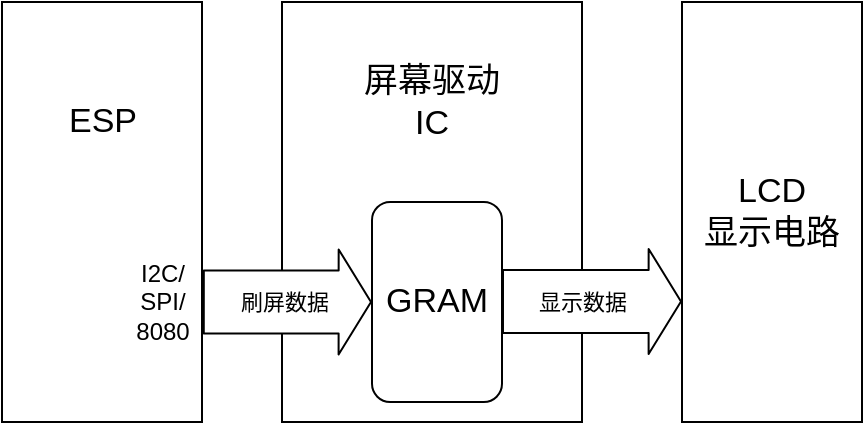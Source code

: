 <mxfile>
    <diagram id="ZN-Y50-iOPjWMrZlISFB" name="Page-1">
        <mxGraphModel dx="369" dy="597" grid="1" gridSize="10" guides="1" tooltips="1" connect="1" arrows="1" fold="1" page="1" pageScale="1" pageWidth="827" pageHeight="1169" background="#ffffff" math="0" shadow="0">
            <root>
                <mxCell id="0"/>
                <mxCell id="1" parent="0"/>
                <mxCell id="12" value="" style="group;fontColor=#000000;" parent="1" vertex="1" connectable="0">
                    <mxGeometry x="240" y="150" width="150" height="210" as="geometry"/>
                </mxCell>
                <mxCell id="3" value="" style="whiteSpace=wrap;html=1;fillColor=#FFFFFF;fontColor=#000000;strokeColor=#000000;fontSize=17;labelPosition=center;verticalLabelPosition=middle;align=center;verticalAlign=middle;" parent="12" vertex="1">
                    <mxGeometry width="150" height="210" as="geometry"/>
                </mxCell>
                <mxCell id="9" value="&lt;span style=&quot;&quot;&gt;屏幕驱动 IC&lt;/span&gt;" style="text;html=1;strokeColor=none;fillColor=none;align=center;verticalAlign=middle;whiteSpace=wrap;rounded=0;fontSize=17;fontColor=#000000;" parent="12" vertex="1">
                    <mxGeometry x="30" y="20" width="90" height="60" as="geometry"/>
                </mxCell>
                <mxCell id="10" value="GRAM" style="rounded=1;whiteSpace=wrap;html=1;fontSize=17;strokeColor=#000000;fillColor=#FFFFFF;arcSize=14;fontColor=#000000;" parent="12" vertex="1">
                    <mxGeometry x="45" y="100" width="65" height="100" as="geometry"/>
                </mxCell>
                <mxCell id="2" value="" style="whiteSpace=wrap;html=1;fillColor=#FFFFFF;fontColor=#000000;strokeColor=#000000;fontSize=17;" parent="1" vertex="1">
                    <mxGeometry x="100" y="150" width="100" height="210" as="geometry"/>
                </mxCell>
                <mxCell id="4" value="LCD &lt;br&gt;显示电路" style="whiteSpace=wrap;html=1;fillColor=#FFFFFF;fontColor=#000000;strokeColor=#000000;fontSize=17;" parent="1" vertex="1">
                    <mxGeometry x="440" y="150" width="90" height="210" as="geometry"/>
                </mxCell>
                <mxCell id="11" value="" style="shape=flexArrow;endArrow=classic;html=1;fontSize=17;fontColor=#000000;exitX=1.01;exitY=0.499;exitDx=0;exitDy=0;entryX=0;entryY=0.5;entryDx=0;entryDy=0;strokeColor=#000000;width=31.515;endSize=5.061;fillColor=#FFFFFF;exitPerimeter=0;" parent="1" source="18" target="10" edge="1">
                    <mxGeometry width="50" height="50" relative="1" as="geometry">
                        <mxPoint x="300" y="320" as="sourcePoint"/>
                        <mxPoint x="350" y="270" as="targetPoint"/>
                    </mxGeometry>
                </mxCell>
                <mxCell id="14" value="刷屏数据" style="edgeLabel;html=1;align=center;verticalAlign=middle;resizable=0;points=[];labelBackgroundColor=none;fontColor=#000000;" parent="11" vertex="1" connectable="0">
                    <mxGeometry x="-0.651" y="-1" relative="1" as="geometry">
                        <mxPoint x="25" y="-1" as="offset"/>
                    </mxGeometry>
                </mxCell>
                <mxCell id="13" value="" style="shape=flexArrow;endArrow=classic;html=1;fontSize=17;fontColor=#000000;exitX=1;exitY=0.5;exitDx=0;exitDy=0;entryX=0;entryY=0.713;entryDx=0;entryDy=0;strokeColor=#000000;width=31.515;endSize=5.061;entryPerimeter=0;fillColor=#FFFFFF;" parent="1" target="4" edge="1">
                    <mxGeometry width="50" height="50" relative="1" as="geometry">
                        <mxPoint x="350" y="299.7" as="sourcePoint"/>
                        <mxPoint x="435" y="299.7" as="targetPoint"/>
                    </mxGeometry>
                </mxCell>
                <mxCell id="17" value="显示数据" style="edgeLabel;html=1;align=center;verticalAlign=middle;resizable=0;points=[];fontColor=#000000;labelBackgroundColor=none;" parent="13" vertex="1" connectable="0">
                    <mxGeometry x="-0.415" y="1" relative="1" as="geometry">
                        <mxPoint x="13" y="1" as="offset"/>
                    </mxGeometry>
                </mxCell>
                <mxCell id="18" value="I2C/&lt;br&gt;SPI/&lt;br&gt;8080" style="text;html=1;align=center;verticalAlign=middle;resizable=0;points=[];autosize=1;strokeColor=none;fillColor=none;fontColor=#000000;" parent="1" vertex="1">
                    <mxGeometry x="160" y="275" width="40" height="50" as="geometry"/>
                </mxCell>
                <mxCell id="19" value="&lt;span style=&quot;font-size: 17px&quot;&gt;ESP&lt;/span&gt;" style="text;html=1;align=center;verticalAlign=middle;resizable=0;points=[];autosize=1;strokeColor=none;fillColor=none;fontColor=#000000;" parent="1" vertex="1">
                    <mxGeometry x="125" y="200" width="50" height="20" as="geometry"/>
                </mxCell>
            </root>
        </mxGraphModel>
    </diagram>
</mxfile>